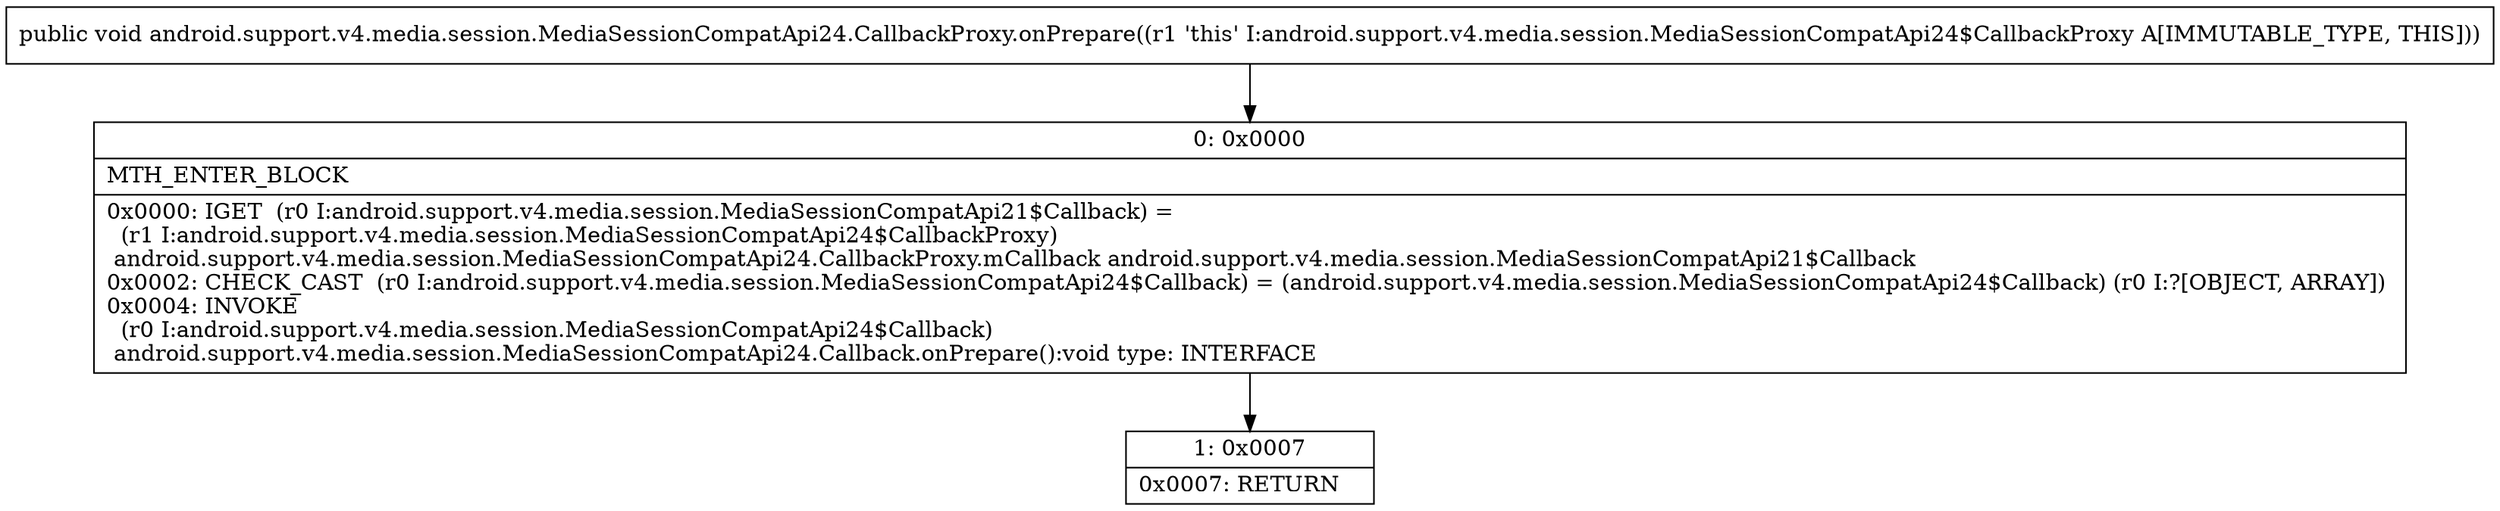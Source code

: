 digraph "CFG forandroid.support.v4.media.session.MediaSessionCompatApi24.CallbackProxy.onPrepare()V" {
Node_0 [shape=record,label="{0\:\ 0x0000|MTH_ENTER_BLOCK\l|0x0000: IGET  (r0 I:android.support.v4.media.session.MediaSessionCompatApi21$Callback) = \l  (r1 I:android.support.v4.media.session.MediaSessionCompatApi24$CallbackProxy)\l android.support.v4.media.session.MediaSessionCompatApi24.CallbackProxy.mCallback android.support.v4.media.session.MediaSessionCompatApi21$Callback \l0x0002: CHECK_CAST  (r0 I:android.support.v4.media.session.MediaSessionCompatApi24$Callback) = (android.support.v4.media.session.MediaSessionCompatApi24$Callback) (r0 I:?[OBJECT, ARRAY]) \l0x0004: INVOKE  \l  (r0 I:android.support.v4.media.session.MediaSessionCompatApi24$Callback)\l android.support.v4.media.session.MediaSessionCompatApi24.Callback.onPrepare():void type: INTERFACE \l}"];
Node_1 [shape=record,label="{1\:\ 0x0007|0x0007: RETURN   \l}"];
MethodNode[shape=record,label="{public void android.support.v4.media.session.MediaSessionCompatApi24.CallbackProxy.onPrepare((r1 'this' I:android.support.v4.media.session.MediaSessionCompatApi24$CallbackProxy A[IMMUTABLE_TYPE, THIS])) }"];
MethodNode -> Node_0;
Node_0 -> Node_1;
}

